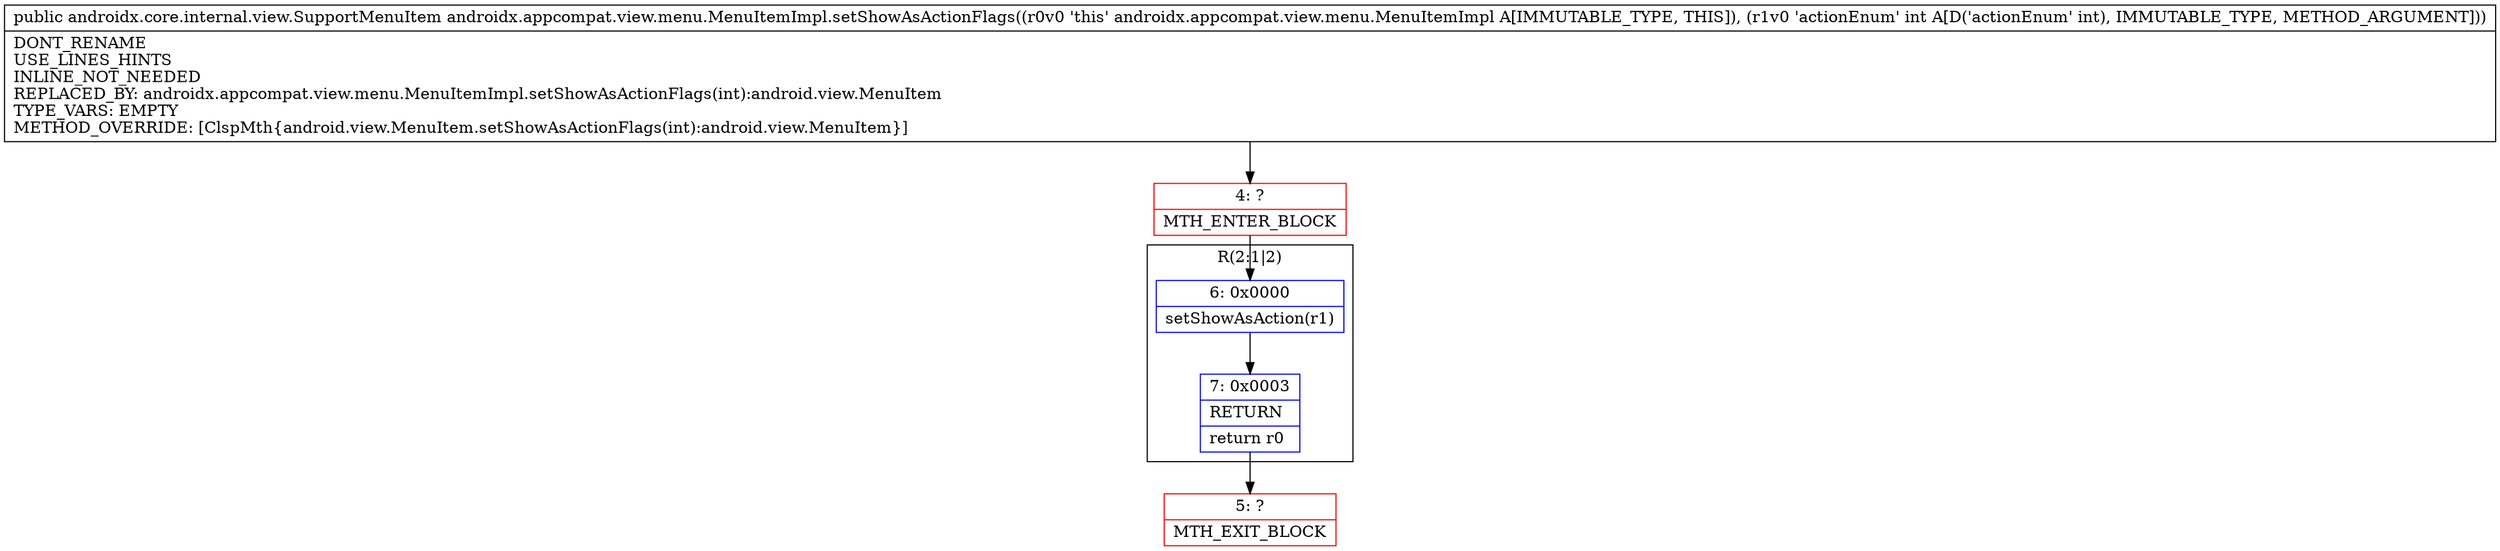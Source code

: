 digraph "CFG forandroidx.appcompat.view.menu.MenuItemImpl.setShowAsActionFlags(I)Landroidx\/core\/internal\/view\/SupportMenuItem;" {
subgraph cluster_Region_1022662638 {
label = "R(2:1|2)";
node [shape=record,color=blue];
Node_6 [shape=record,label="{6\:\ 0x0000|setShowAsAction(r1)\l}"];
Node_7 [shape=record,label="{7\:\ 0x0003|RETURN\l|return r0\l}"];
}
Node_4 [shape=record,color=red,label="{4\:\ ?|MTH_ENTER_BLOCK\l}"];
Node_5 [shape=record,color=red,label="{5\:\ ?|MTH_EXIT_BLOCK\l}"];
MethodNode[shape=record,label="{public androidx.core.internal.view.SupportMenuItem androidx.appcompat.view.menu.MenuItemImpl.setShowAsActionFlags((r0v0 'this' androidx.appcompat.view.menu.MenuItemImpl A[IMMUTABLE_TYPE, THIS]), (r1v0 'actionEnum' int A[D('actionEnum' int), IMMUTABLE_TYPE, METHOD_ARGUMENT]))  | DONT_RENAME\lUSE_LINES_HINTS\lINLINE_NOT_NEEDED\lREPLACED_BY: androidx.appcompat.view.menu.MenuItemImpl.setShowAsActionFlags(int):android.view.MenuItem\lTYPE_VARS: EMPTY\lMETHOD_OVERRIDE: [ClspMth\{android.view.MenuItem.setShowAsActionFlags(int):android.view.MenuItem\}]\l}"];
MethodNode -> Node_4;Node_6 -> Node_7;
Node_7 -> Node_5;
Node_4 -> Node_6;
}

